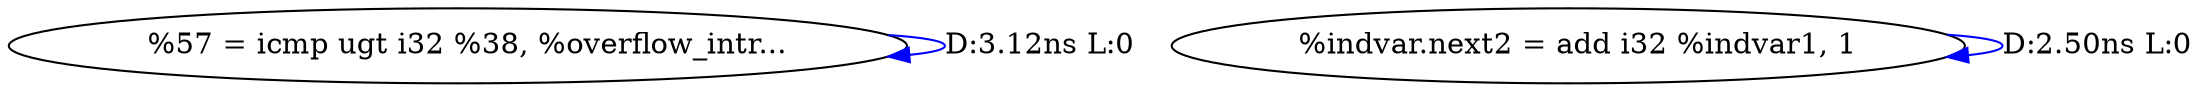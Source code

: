 digraph {
Node0x2ee2700[label="  %57 = icmp ugt i32 %38, %overflow_intr..."];
Node0x2ee2700 -> Node0x2ee2700[label="D:3.12ns L:0",color=blue];
Node0x2ee27e0[label="  %indvar.next2 = add i32 %indvar1, 1"];
Node0x2ee27e0 -> Node0x2ee27e0[label="D:2.50ns L:0",color=blue];
}
